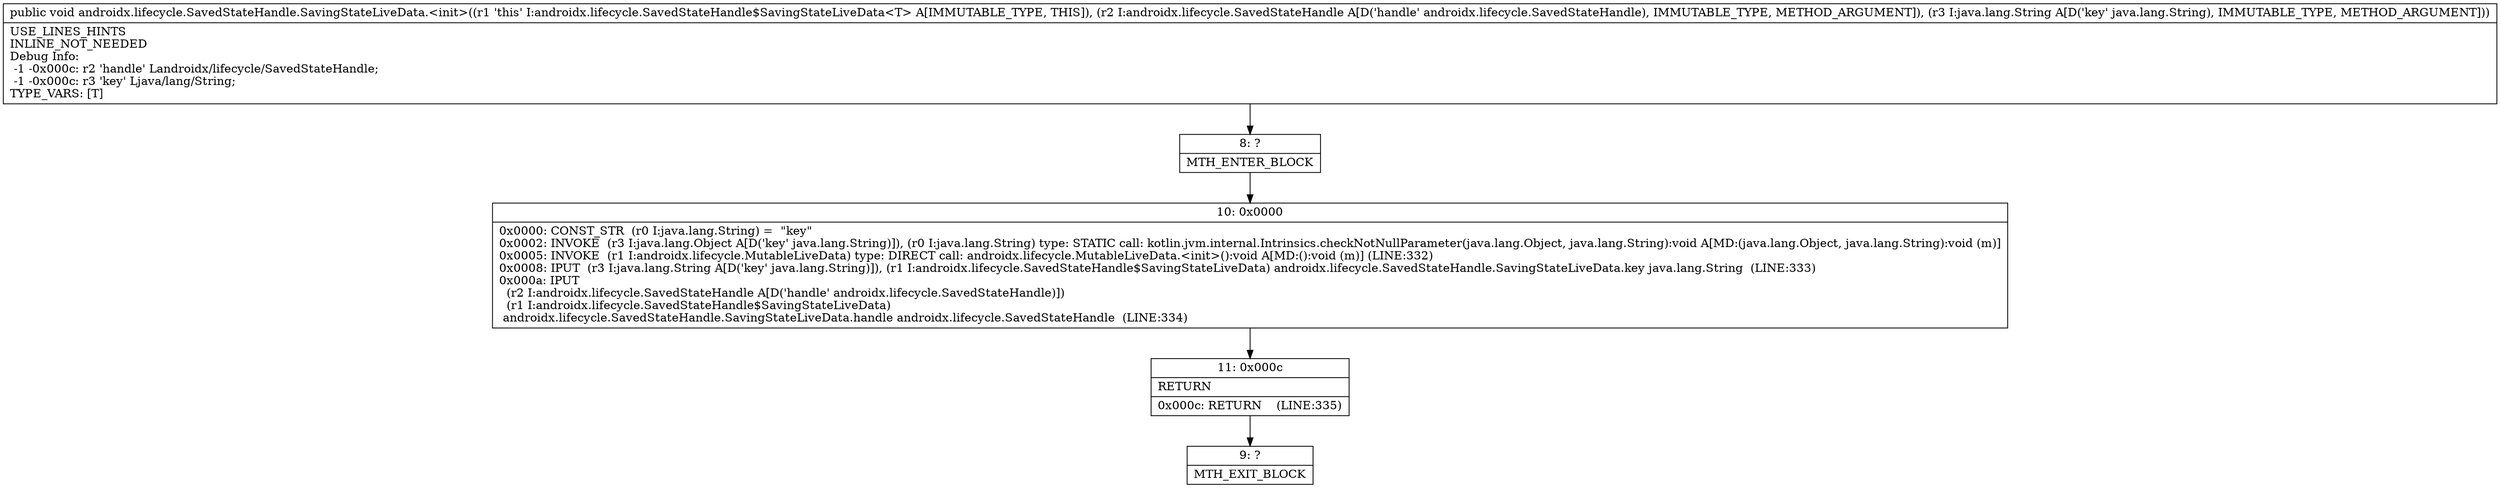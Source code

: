 digraph "CFG forandroidx.lifecycle.SavedStateHandle.SavingStateLiveData.\<init\>(Landroidx\/lifecycle\/SavedStateHandle;Ljava\/lang\/String;)V" {
Node_8 [shape=record,label="{8\:\ ?|MTH_ENTER_BLOCK\l}"];
Node_10 [shape=record,label="{10\:\ 0x0000|0x0000: CONST_STR  (r0 I:java.lang.String) =  \"key\" \l0x0002: INVOKE  (r3 I:java.lang.Object A[D('key' java.lang.String)]), (r0 I:java.lang.String) type: STATIC call: kotlin.jvm.internal.Intrinsics.checkNotNullParameter(java.lang.Object, java.lang.String):void A[MD:(java.lang.Object, java.lang.String):void (m)]\l0x0005: INVOKE  (r1 I:androidx.lifecycle.MutableLiveData) type: DIRECT call: androidx.lifecycle.MutableLiveData.\<init\>():void A[MD:():void (m)] (LINE:332)\l0x0008: IPUT  (r3 I:java.lang.String A[D('key' java.lang.String)]), (r1 I:androidx.lifecycle.SavedStateHandle$SavingStateLiveData) androidx.lifecycle.SavedStateHandle.SavingStateLiveData.key java.lang.String  (LINE:333)\l0x000a: IPUT  \l  (r2 I:androidx.lifecycle.SavedStateHandle A[D('handle' androidx.lifecycle.SavedStateHandle)])\l  (r1 I:androidx.lifecycle.SavedStateHandle$SavingStateLiveData)\l androidx.lifecycle.SavedStateHandle.SavingStateLiveData.handle androidx.lifecycle.SavedStateHandle  (LINE:334)\l}"];
Node_11 [shape=record,label="{11\:\ 0x000c|RETURN\l|0x000c: RETURN    (LINE:335)\l}"];
Node_9 [shape=record,label="{9\:\ ?|MTH_EXIT_BLOCK\l}"];
MethodNode[shape=record,label="{public void androidx.lifecycle.SavedStateHandle.SavingStateLiveData.\<init\>((r1 'this' I:androidx.lifecycle.SavedStateHandle$SavingStateLiveData\<T\> A[IMMUTABLE_TYPE, THIS]), (r2 I:androidx.lifecycle.SavedStateHandle A[D('handle' androidx.lifecycle.SavedStateHandle), IMMUTABLE_TYPE, METHOD_ARGUMENT]), (r3 I:java.lang.String A[D('key' java.lang.String), IMMUTABLE_TYPE, METHOD_ARGUMENT]))  | USE_LINES_HINTS\lINLINE_NOT_NEEDED\lDebug Info:\l  \-1 \-0x000c: r2 'handle' Landroidx\/lifecycle\/SavedStateHandle;\l  \-1 \-0x000c: r3 'key' Ljava\/lang\/String;\lTYPE_VARS: [T]\l}"];
MethodNode -> Node_8;Node_8 -> Node_10;
Node_10 -> Node_11;
Node_11 -> Node_9;
}

